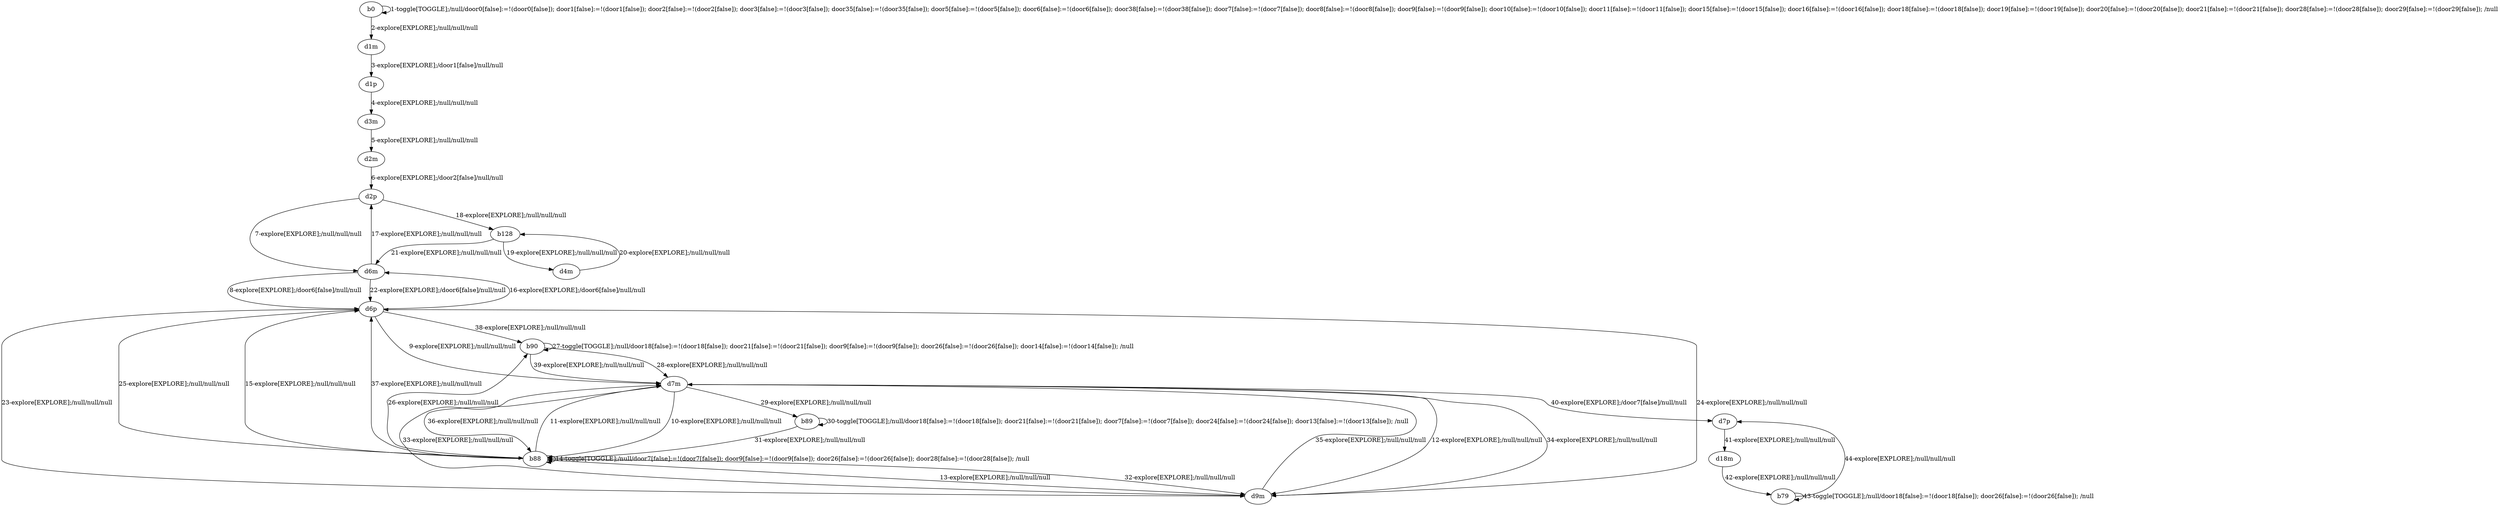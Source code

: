 # Total number of goals covered by this test: 1
# b79 --> d7p

digraph g {
"b0" -> "b0" [label = "1-toggle[TOGGLE];/null/door0[false]:=!(door0[false]); door1[false]:=!(door1[false]); door2[false]:=!(door2[false]); door3[false]:=!(door3[false]); door35[false]:=!(door35[false]); door5[false]:=!(door5[false]); door6[false]:=!(door6[false]); door38[false]:=!(door38[false]); door7[false]:=!(door7[false]); door8[false]:=!(door8[false]); door9[false]:=!(door9[false]); door10[false]:=!(door10[false]); door11[false]:=!(door11[false]); door15[false]:=!(door15[false]); door16[false]:=!(door16[false]); door18[false]:=!(door18[false]); door19[false]:=!(door19[false]); door20[false]:=!(door20[false]); door21[false]:=!(door21[false]); door28[false]:=!(door28[false]); door29[false]:=!(door29[false]); /null"];
"b0" -> "d1m" [label = "2-explore[EXPLORE];/null/null/null"];
"d1m" -> "d1p" [label = "3-explore[EXPLORE];/door1[false]/null/null"];
"d1p" -> "d3m" [label = "4-explore[EXPLORE];/null/null/null"];
"d3m" -> "d2m" [label = "5-explore[EXPLORE];/null/null/null"];
"d2m" -> "d2p" [label = "6-explore[EXPLORE];/door2[false]/null/null"];
"d2p" -> "d6m" [label = "7-explore[EXPLORE];/null/null/null"];
"d6m" -> "d6p" [label = "8-explore[EXPLORE];/door6[false]/null/null"];
"d6p" -> "d7m" [label = "9-explore[EXPLORE];/null/null/null"];
"d7m" -> "b88" [label = "10-explore[EXPLORE];/null/null/null"];
"b88" -> "d7m" [label = "11-explore[EXPLORE];/null/null/null"];
"d7m" -> "d9m" [label = "12-explore[EXPLORE];/null/null/null"];
"d9m" -> "b88" [label = "13-explore[EXPLORE];/null/null/null"];
"b88" -> "b88" [label = "14-toggle[TOGGLE];/null/door7[false]:=!(door7[false]); door9[false]:=!(door9[false]); door26[false]:=!(door26[false]); door28[false]:=!(door28[false]); /null"];
"b88" -> "d6p" [label = "15-explore[EXPLORE];/null/null/null"];
"d6p" -> "d6m" [label = "16-explore[EXPLORE];/door6[false]/null/null"];
"d6m" -> "d2p" [label = "17-explore[EXPLORE];/null/null/null"];
"d2p" -> "b128" [label = "18-explore[EXPLORE];/null/null/null"];
"b128" -> "d4m" [label = "19-explore[EXPLORE];/null/null/null"];
"d4m" -> "b128" [label = "20-explore[EXPLORE];/null/null/null"];
"b128" -> "d6m" [label = "21-explore[EXPLORE];/null/null/null"];
"d6m" -> "d6p" [label = "22-explore[EXPLORE];/door6[false]/null/null"];
"d6p" -> "d9m" [label = "23-explore[EXPLORE];/null/null/null"];
"d9m" -> "d6p" [label = "24-explore[EXPLORE];/null/null/null"];
"d6p" -> "b88" [label = "25-explore[EXPLORE];/null/null/null"];
"b88" -> "b90" [label = "26-explore[EXPLORE];/null/null/null"];
"b90" -> "b90" [label = "27-toggle[TOGGLE];/null/door18[false]:=!(door18[false]); door21[false]:=!(door21[false]); door9[false]:=!(door9[false]); door26[false]:=!(door26[false]); door14[false]:=!(door14[false]); /null"];
"b90" -> "d7m" [label = "28-explore[EXPLORE];/null/null/null"];
"d7m" -> "b89" [label = "29-explore[EXPLORE];/null/null/null"];
"b89" -> "b89" [label = "30-toggle[TOGGLE];/null/door18[false]:=!(door18[false]); door21[false]:=!(door21[false]); door7[false]:=!(door7[false]); door24[false]:=!(door24[false]); door13[false]:=!(door13[false]); /null"];
"b89" -> "b88" [label = "31-explore[EXPLORE];/null/null/null"];
"b88" -> "d9m" [label = "32-explore[EXPLORE];/null/null/null"];
"d9m" -> "d7m" [label = "33-explore[EXPLORE];/null/null/null"];
"d7m" -> "d9m" [label = "34-explore[EXPLORE];/null/null/null"];
"d9m" -> "d7m" [label = "35-explore[EXPLORE];/null/null/null"];
"d7m" -> "b88" [label = "36-explore[EXPLORE];/null/null/null"];
"b88" -> "d6p" [label = "37-explore[EXPLORE];/null/null/null"];
"d6p" -> "b90" [label = "38-explore[EXPLORE];/null/null/null"];
"b90" -> "d7m" [label = "39-explore[EXPLORE];/null/null/null"];
"d7m" -> "d7p" [label = "40-explore[EXPLORE];/door7[false]/null/null"];
"d7p" -> "d18m" [label = "41-explore[EXPLORE];/null/null/null"];
"d18m" -> "b79" [label = "42-explore[EXPLORE];/null/null/null"];
"b79" -> "b79" [label = "43-toggle[TOGGLE];/null/door18[false]:=!(door18[false]); door26[false]:=!(door26[false]); /null"];
"b79" -> "d7p" [label = "44-explore[EXPLORE];/null/null/null"];
}